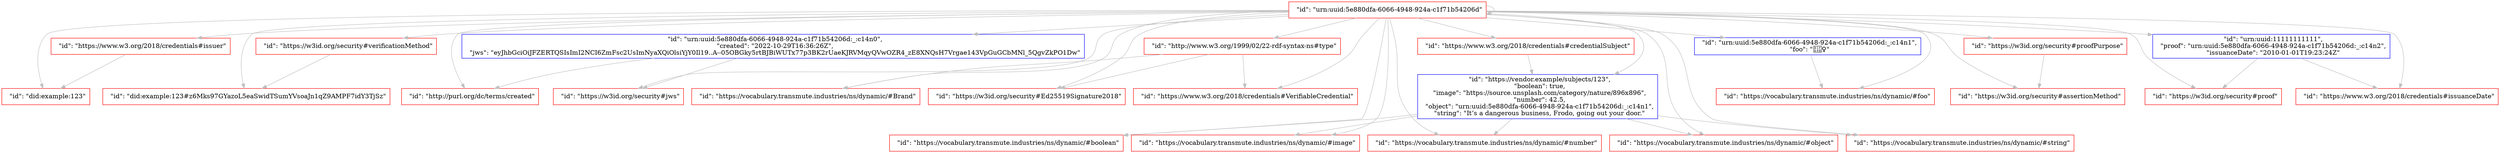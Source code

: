digraph {
  subgraph "A" {
    "did:example:123" [
      shape = "rectangle";
      color = "red";
      label = "  \"id\": \"did:example:123\"";
    ];
    "did:example:123#z6Mks97GYazoL5eaSwidTSumYVsoaJn1qZ9AMPF7idY3TjSz" [
      shape = "rectangle";
      color = "red";
      label = "  \"id\": \"did:example:123#z6Mks97GYazoL5eaSwidTSumYVsoaJn1qZ9AMPF7idY3TjSz\"";
    ];
    "http://purl.org/dc/terms/created" [
      shape = "rectangle";
      color = "red";
      label = "  \"id\": \"http://purl.org/dc/terms/created\"";
    ];
    "http://www.w3.org/1999/02/22-rdf-syntax-ns#type" [
      shape = "rectangle";
      color = "red";
      label = "  \"id\": \"http://www.w3.org/1999/02/22-rdf-syntax-ns#type\"";
    ];
    "https://vendor.example/subjects/123" [
      shape = "rectangle";
      color = "blue";
      label = "  \"id\": \"https://vendor.example/subjects/123\",\n  \"boolean\": true,\n  \"image\": \"https://source.unsplash.com/category/nature/896x896\",\n  \"number\": 42.5,\n  \"object\": \"urn:uuid:5e880dfa-6066-4948-924a-c1f71b54206d:_:c14n1\",\n  \"string\": \"It’s a dangerous business, Frodo, going out your door.\"";
    ];
    "https://vocabulary.transmute.industries/ns/dynamic/#Brand" [
      shape = "rectangle";
      color = "red";
      label = "  \"id\": \"https://vocabulary.transmute.industries/ns/dynamic/#Brand\"";
    ];
    "https://vocabulary.transmute.industries/ns/dynamic/#boolean" [
      shape = "rectangle";
      color = "red";
      label = "  \"id\": \"https://vocabulary.transmute.industries/ns/dynamic/#boolean\"";
    ];
    "https://vocabulary.transmute.industries/ns/dynamic/#foo" [
      shape = "rectangle";
      color = "red";
      label = "  \"id\": \"https://vocabulary.transmute.industries/ns/dynamic/#foo\"";
    ];
    "https://vocabulary.transmute.industries/ns/dynamic/#image" [
      shape = "rectangle";
      color = "red";
      label = "  \"id\": \"https://vocabulary.transmute.industries/ns/dynamic/#image\"";
    ];
    "https://vocabulary.transmute.industries/ns/dynamic/#number" [
      shape = "rectangle";
      color = "red";
      label = "  \"id\": \"https://vocabulary.transmute.industries/ns/dynamic/#number\"";
    ];
    "https://vocabulary.transmute.industries/ns/dynamic/#object" [
      shape = "rectangle";
      color = "red";
      label = "  \"id\": \"https://vocabulary.transmute.industries/ns/dynamic/#object\"";
    ];
    "https://vocabulary.transmute.industries/ns/dynamic/#string" [
      shape = "rectangle";
      color = "red";
      label = "  \"id\": \"https://vocabulary.transmute.industries/ns/dynamic/#string\"";
    ];
    "https://w3id.org/security#Ed25519Signature2018" [
      shape = "rectangle";
      color = "red";
      label = "  \"id\": \"https://w3id.org/security#Ed25519Signature2018\"";
    ];
    "https://w3id.org/security#assertionMethod" [
      shape = "rectangle";
      color = "red";
      label = "  \"id\": \"https://w3id.org/security#assertionMethod\"";
    ];
    "https://w3id.org/security#jws" [
      shape = "rectangle";
      color = "red";
      label = "  \"id\": \"https://w3id.org/security#jws\"";
    ];
    "https://w3id.org/security#proof" [
      shape = "rectangle";
      color = "red";
      label = "  \"id\": \"https://w3id.org/security#proof\"";
    ];
    "https://w3id.org/security#proofPurpose" [
      shape = "rectangle";
      color = "red";
      label = "  \"id\": \"https://w3id.org/security#proofPurpose\"";
    ];
    "https://w3id.org/security#verificationMethod" [
      shape = "rectangle";
      color = "red";
      label = "  \"id\": \"https://w3id.org/security#verificationMethod\"";
    ];
    "https://www.w3.org/2018/credentials#VerifiableCredential" [
      shape = "rectangle";
      color = "red";
      label = "  \"id\": \"https://www.w3.org/2018/credentials#VerifiableCredential\"";
    ];
    "https://www.w3.org/2018/credentials#credentialSubject" [
      shape = "rectangle";
      color = "red";
      label = "  \"id\": \"https://www.w3.org/2018/credentials#credentialSubject\"";
    ];
    "https://www.w3.org/2018/credentials#issuanceDate" [
      shape = "rectangle";
      color = "red";
      label = "  \"id\": \"https://www.w3.org/2018/credentials#issuanceDate\"";
    ];
    "https://www.w3.org/2018/credentials#issuer" [
      shape = "rectangle";
      color = "red";
      label = "  \"id\": \"https://www.w3.org/2018/credentials#issuer\"";
    ];
    "urn:uuid:11111111111" [
      shape = "rectangle";
      color = "blue";
      label = "  \"id\": \"urn:uuid:11111111111\",\n  \"proof\": \"urn:uuid:5e880dfa-6066-4948-924a-c1f71b54206d:_:c14n2\",\n  \"issuanceDate\": \"2010-01-01T19:23:24Z\"";
    ];
    "urn:uuid:5e880dfa-6066-4948-924a-c1f71b54206d" [
      shape = "rectangle";
      color = "red";
      label = "  \"id\": \"urn:uuid:5e880dfa-6066-4948-924a-c1f71b54206d\"";
    ];
    "urn:uuid:5e880dfa-6066-4948-924a-c1f71b54206d:_:c14n0" [
      shape = "rectangle";
      color = "blue";
      label = "  \"id\": \"urn:uuid:5e880dfa-6066-4948-924a-c1f71b54206d:_:c14n0\",\n  \"created\": \"2022-10-29T16:36:26Z\",\n  \"jws\": \"eyJhbGciOiJFZERTQSIsImI2NCI6ZmFsc2UsImNyaXQiOlsiYjY0Il19..A--05OBGky5rtBJBiWUTx77p3BK2rUaeKJRVMqyQVwOZR4_zE8XNQsH7Vrgae143VpGuGCbMNl_5QgvZkPO1Dw\"";
    ];
    "urn:uuid:5e880dfa-6066-4948-924a-c1f71b54206d:_:c14n1" [
      shape = "rectangle";
      color = "blue";
      label = "  \"id\": \"urn:uuid:5e880dfa-6066-4948-924a-c1f71b54206d:_:c14n1\",\n  \"foo\": \"🙋‍♀️\"";
    ];
    "http://www.w3.org/1999/02/22-rdf-syntax-ns#type" -> "https://vocabulary.transmute.industries/ns/dynamic/#Brand" [
      label = "";
      color = "gray";
    ];
    "http://www.w3.org/1999/02/22-rdf-syntax-ns#type" -> "https://www.w3.org/2018/credentials#VerifiableCredential" [
      label = "";
      color = "gray";
    ];
    "http://www.w3.org/1999/02/22-rdf-syntax-ns#type" -> "https://w3id.org/security#Ed25519Signature2018" [
      label = "";
      color = "gray";
    ];
    "https://vendor.example/subjects/123" -> "https://vocabulary.transmute.industries/ns/dynamic/#boolean" [
      label = "";
      color = "gray";
    ];
    "https://vendor.example/subjects/123" -> "https://vocabulary.transmute.industries/ns/dynamic/#image" [
      label = "";
      color = "gray";
    ];
    "https://vendor.example/subjects/123" -> "https://vocabulary.transmute.industries/ns/dynamic/#number" [
      label = "";
      color = "gray";
    ];
    "https://vendor.example/subjects/123" -> "https://vocabulary.transmute.industries/ns/dynamic/#object" [
      label = "";
      color = "gray";
    ];
    "https://vendor.example/subjects/123" -> "https://vocabulary.transmute.industries/ns/dynamic/#string" [
      label = "";
      color = "gray";
    ];
    "https://w3id.org/security#proofPurpose" -> "https://w3id.org/security#assertionMethod" [
      label = "";
      color = "gray";
    ];
    "https://w3id.org/security#verificationMethod" -> "did:example:123#z6Mks97GYazoL5eaSwidTSumYVsoaJn1qZ9AMPF7idY3TjSz" [
      label = "";
      color = "gray";
    ];
    "https://www.w3.org/2018/credentials#credentialSubject" -> "https://vendor.example/subjects/123" [
      label = "";
      color = "gray";
    ];
    "https://www.w3.org/2018/credentials#issuer" -> "did:example:123" [
      label = "";
      color = "gray";
    ];
    "urn:uuid:11111111111" -> "https://w3id.org/security#proof" [
      label = "";
      color = "gray";
    ];
    "urn:uuid:11111111111" -> "https://www.w3.org/2018/credentials#issuanceDate" [
      label = "";
      color = "gray";
    ];
    "urn:uuid:5e880dfa-6066-4948-924a-c1f71b54206d" -> "urn:uuid:5e880dfa-6066-4948-924a-c1f71b54206d" [
      label = "";
      color = "gray";
    ];
    "urn:uuid:5e880dfa-6066-4948-924a-c1f71b54206d" -> "https://vendor.example/subjects/123" [
      label = "";
      color = "gray";
    ];
    "urn:uuid:5e880dfa-6066-4948-924a-c1f71b54206d" -> "http://www.w3.org/1999/02/22-rdf-syntax-ns#type" [
      label = "";
      color = "gray";
    ];
    "urn:uuid:5e880dfa-6066-4948-924a-c1f71b54206d" -> "https://vocabulary.transmute.industries/ns/dynamic/#Brand" [
      label = "";
      color = "gray";
    ];
    "urn:uuid:5e880dfa-6066-4948-924a-c1f71b54206d" -> "https://vocabulary.transmute.industries/ns/dynamic/#boolean" [
      label = "";
      color = "gray";
    ];
    "urn:uuid:5e880dfa-6066-4948-924a-c1f71b54206d" -> "https://vocabulary.transmute.industries/ns/dynamic/#image" [
      label = "";
      color = "gray";
    ];
    "urn:uuid:5e880dfa-6066-4948-924a-c1f71b54206d" -> "https://vocabulary.transmute.industries/ns/dynamic/#number" [
      label = "";
      color = "gray";
    ];
    "urn:uuid:5e880dfa-6066-4948-924a-c1f71b54206d" -> "https://vocabulary.transmute.industries/ns/dynamic/#object" [
      label = "";
      color = "gray";
    ];
    "urn:uuid:5e880dfa-6066-4948-924a-c1f71b54206d" -> "https://vocabulary.transmute.industries/ns/dynamic/#string" [
      label = "";
      color = "gray";
    ];
    "urn:uuid:5e880dfa-6066-4948-924a-c1f71b54206d" -> "urn:uuid:11111111111" [
      label = "";
      color = "gray";
    ];
    "urn:uuid:5e880dfa-6066-4948-924a-c1f71b54206d" -> "https://www.w3.org/2018/credentials#VerifiableCredential" [
      label = "";
      color = "gray";
    ];
    "urn:uuid:5e880dfa-6066-4948-924a-c1f71b54206d" -> "https://w3id.org/security#proof" [
      label = "";
      color = "gray";
    ];
    "urn:uuid:5e880dfa-6066-4948-924a-c1f71b54206d" -> "https://www.w3.org/2018/credentials#credentialSubject" [
      label = "";
      color = "gray";
    ];
    "urn:uuid:5e880dfa-6066-4948-924a-c1f71b54206d" -> "https://www.w3.org/2018/credentials#issuanceDate" [
      label = "";
      color = "gray";
    ];
    "urn:uuid:5e880dfa-6066-4948-924a-c1f71b54206d" -> "https://www.w3.org/2018/credentials#issuer" [
      label = "";
      color = "gray";
    ];
    "urn:uuid:5e880dfa-6066-4948-924a-c1f71b54206d" -> "did:example:123" [
      label = "";
      color = "gray";
    ];
    "urn:uuid:5e880dfa-6066-4948-924a-c1f71b54206d" -> "urn:uuid:5e880dfa-6066-4948-924a-c1f71b54206d:_:c14n0" [
      label = "";
      color = "gray";
    ];
    "urn:uuid:5e880dfa-6066-4948-924a-c1f71b54206d" -> "http://purl.org/dc/terms/created" [
      label = "";
      color = "gray";
    ];
    "urn:uuid:5e880dfa-6066-4948-924a-c1f71b54206d" -> "https://w3id.org/security#Ed25519Signature2018" [
      label = "";
      color = "gray";
    ];
    "urn:uuid:5e880dfa-6066-4948-924a-c1f71b54206d" -> "https://w3id.org/security#jws" [
      label = "";
      color = "gray";
    ];
    "urn:uuid:5e880dfa-6066-4948-924a-c1f71b54206d" -> "https://w3id.org/security#proofPurpose" [
      label = "";
      color = "gray";
    ];
    "urn:uuid:5e880dfa-6066-4948-924a-c1f71b54206d" -> "https://w3id.org/security#assertionMethod" [
      label = "";
      color = "gray";
    ];
    "urn:uuid:5e880dfa-6066-4948-924a-c1f71b54206d" -> "https://w3id.org/security#verificationMethod" [
      label = "";
      color = "gray";
    ];
    "urn:uuid:5e880dfa-6066-4948-924a-c1f71b54206d" -> "did:example:123#z6Mks97GYazoL5eaSwidTSumYVsoaJn1qZ9AMPF7idY3TjSz" [
      label = "";
      color = "gray";
    ];
    "urn:uuid:5e880dfa-6066-4948-924a-c1f71b54206d" -> "urn:uuid:5e880dfa-6066-4948-924a-c1f71b54206d:_:c14n1" [
      label = "";
      color = "gray";
    ];
    "urn:uuid:5e880dfa-6066-4948-924a-c1f71b54206d" -> "https://vocabulary.transmute.industries/ns/dynamic/#foo" [
      label = "";
      color = "gray";
    ];
    "urn:uuid:5e880dfa-6066-4948-924a-c1f71b54206d:_:c14n0" -> "http://purl.org/dc/terms/created" [
      label = "";
      color = "gray";
    ];
    "urn:uuid:5e880dfa-6066-4948-924a-c1f71b54206d:_:c14n0" -> "https://w3id.org/security#jws" [
      label = "";
      color = "gray";
    ];
    "urn:uuid:5e880dfa-6066-4948-924a-c1f71b54206d:_:c14n1" -> "https://vocabulary.transmute.industries/ns/dynamic/#foo" [
      label = "";
      color = "gray";
    ];
  }
}